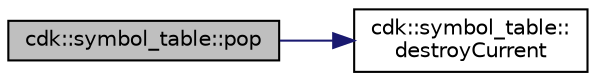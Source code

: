 digraph "cdk::symbol_table::pop"
{
 // INTERACTIVE_SVG=YES
 // LATEX_PDF_SIZE
  edge [fontname="Helvetica",fontsize="10",labelfontname="Helvetica",labelfontsize="10"];
  node [fontname="Helvetica",fontsize="10",shape=record];
  rankdir="LR";
  Node1 [label="cdk::symbol_table::pop",height=0.2,width=0.4,color="black", fillcolor="grey75", style="filled", fontcolor="black",tooltip=" "];
  Node1 -> Node2 [color="midnightblue",fontsize="10",style="solid",fontname="Helvetica"];
  Node2 [label="cdk::symbol_table::\ldestroyCurrent",height=0.2,width=0.4,color="black", fillcolor="white", style="filled",URL="$classcdk_1_1symbol__table.html#aa2baaf8e59104a3bc82966e7a666c533",tooltip=" "];
}
